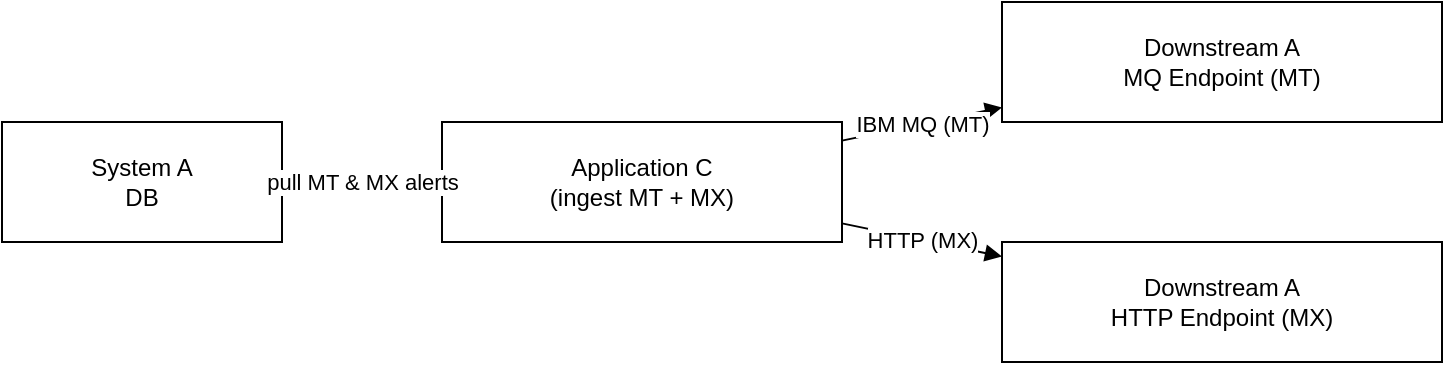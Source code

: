 <mxfile version="24.7.0">
  <diagram id="tobe" name="To-Be">
    <mxGraphModel dx="1200" dy="800" grid="1" gridSize="10" guides="1" tooltips="1" connect="1" arrows="1" fold="1" page="1" pageScale="1" pageWidth="1100" pageHeight="850" math="0" shadow="0">
      <root>
        <mxCell id="0"/>
        <mxCell id="1" parent="0"/>

        <mxCell id="db" value="System A&#10;DB" style="shape=rectangle;whiteSpace=wrap;html=1;rounded=0;" vertex="1" parent="1">
          <mxGeometry x="40" y="200" width="140" height="60" as="geometry"/>
        </mxCell>

        <mxCell id="appC" value="Application C&#10;(ingest MT + MX)" style="shape=rectangle;whiteSpace=wrap;html=1;" vertex="1" parent="1">
          <mxGeometry x="260" y="200" width="200" height="60" as="geometry"/>
        </mxCell>

        <mxCell id="mq" value="Downstream A&#10;MQ Endpoint (MT)" style="shape=rectangle;whiteSpace=wrap;html=1;" vertex="1" parent="1">
          <mxGeometry x="540" y="140" width="220" height="60" as="geometry"/>
        </mxCell>

        <mxCell id="http" value="Downstream A&#10;HTTP Endpoint (MX)" style="shape=rectangle;whiteSpace=wrap;html=1;" vertex="1" parent="1">
          <mxGeometry x="540" y="260" width="220" height="60" as="geometry"/>
        </mxCell>

        <mxCell id="e1" value="pull MT &amp; MX alerts" style="endArrow=block;html=1;rounded=0;" edge="1" parent="1" source="db" target="appC">
          <mxGeometry relative="1" as="geometry"/>
        </mxCell>

        <mxCell id="e2" value="IBM MQ (MT)" style="endArrow=block;html=1;rounded=0;" edge="1" parent="1" source="appC" target="mq">
          <mxGeometry relative="1" as="geometry"/>
        </mxCell>

        <mxCell id="e3" value="HTTP (MX)" style="endArrow=block;html=1;rounded=0;" edge="1" parent="1" source="appC" target="http">
          <mxGeometry relative="1" as="geometry"/>
        </mxCell>
      </root>
    </mxGraphModel>
  </diagram>
</mxfile>

